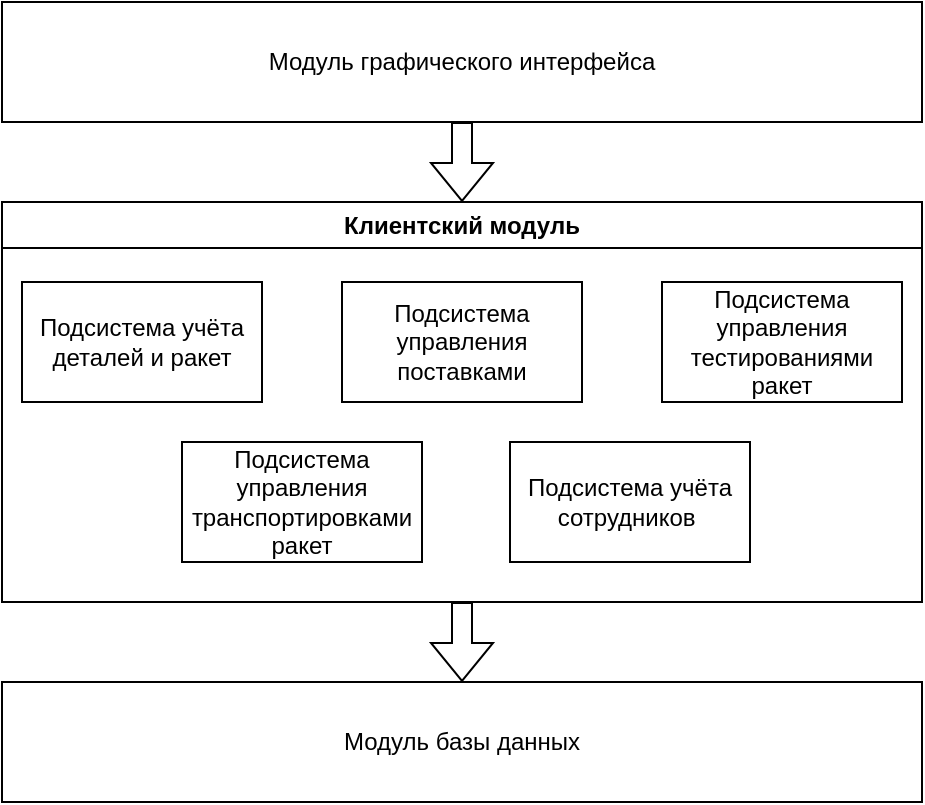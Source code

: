 <mxfile version="27.0.9">
  <diagram name="Страница — 1" id="6fp5ITF8Sp6Qj6g9FgyA">
    <mxGraphModel dx="1426" dy="849" grid="1" gridSize="10" guides="1" tooltips="1" connect="1" arrows="1" fold="1" page="1" pageScale="1" pageWidth="827" pageHeight="1169" math="0" shadow="0">
      <root>
        <mxCell id="0" />
        <mxCell id="1" parent="0" />
        <mxCell id="kb77pIlezoc8ozJCLLs9-14" style="edgeStyle=orthogonalEdgeStyle;rounded=0;orthogonalLoop=1;jettySize=auto;html=1;exitX=0.5;exitY=1;exitDx=0;exitDy=0;entryX=0.5;entryY=0;entryDx=0;entryDy=0;shape=flexArrow;" edge="1" parent="1" source="kb77pIlezoc8ozJCLLs9-1" target="kb77pIlezoc8ozJCLLs9-6">
          <mxGeometry relative="1" as="geometry" />
        </mxCell>
        <mxCell id="kb77pIlezoc8ozJCLLs9-1" value="Модуль графического интерфейса" style="rounded=0;whiteSpace=wrap;html=1;" vertex="1" parent="1">
          <mxGeometry x="160" y="120" width="460" height="60" as="geometry" />
        </mxCell>
        <mxCell id="kb77pIlezoc8ozJCLLs9-3" value="Модуль базы данных" style="rounded=0;whiteSpace=wrap;html=1;" vertex="1" parent="1">
          <mxGeometry x="160" y="460" width="460" height="60" as="geometry" />
        </mxCell>
        <mxCell id="kb77pIlezoc8ozJCLLs9-15" value="" style="edgeStyle=orthogonalEdgeStyle;rounded=0;orthogonalLoop=1;jettySize=auto;html=1;shape=flexArrow;" edge="1" parent="1" source="kb77pIlezoc8ozJCLLs9-6" target="kb77pIlezoc8ozJCLLs9-3">
          <mxGeometry relative="1" as="geometry" />
        </mxCell>
        <mxCell id="kb77pIlezoc8ozJCLLs9-6" value="Клиентский модуль" style="swimlane;whiteSpace=wrap;html=1;" vertex="1" parent="1">
          <mxGeometry x="160" y="220" width="460" height="200" as="geometry" />
        </mxCell>
        <mxCell id="kb77pIlezoc8ozJCLLs9-8" value="Подсистема учёта деталей и ракет" style="rounded=0;whiteSpace=wrap;html=1;" vertex="1" parent="kb77pIlezoc8ozJCLLs9-6">
          <mxGeometry x="10" y="40" width="120" height="60" as="geometry" />
        </mxCell>
        <mxCell id="kb77pIlezoc8ozJCLLs9-9" value="Подсистема управления поставками" style="rounded=0;whiteSpace=wrap;html=1;" vertex="1" parent="kb77pIlezoc8ozJCLLs9-6">
          <mxGeometry x="170" y="40" width="120" height="60" as="geometry" />
        </mxCell>
        <mxCell id="kb77pIlezoc8ozJCLLs9-10" value="Подсистема управления тестированиями ракет" style="rounded=0;whiteSpace=wrap;html=1;" vertex="1" parent="kb77pIlezoc8ozJCLLs9-6">
          <mxGeometry x="330" y="40" width="120" height="60" as="geometry" />
        </mxCell>
        <mxCell id="kb77pIlezoc8ozJCLLs9-11" value="Подсистема управления транспортировками ракет" style="rounded=0;whiteSpace=wrap;html=1;" vertex="1" parent="kb77pIlezoc8ozJCLLs9-6">
          <mxGeometry x="90" y="120" width="120" height="60" as="geometry" />
        </mxCell>
        <mxCell id="kb77pIlezoc8ozJCLLs9-12" value="Подсистема учёта сотрудников&amp;nbsp;" style="rounded=0;whiteSpace=wrap;html=1;" vertex="1" parent="kb77pIlezoc8ozJCLLs9-6">
          <mxGeometry x="254" y="120" width="120" height="60" as="geometry" />
        </mxCell>
      </root>
    </mxGraphModel>
  </diagram>
</mxfile>
